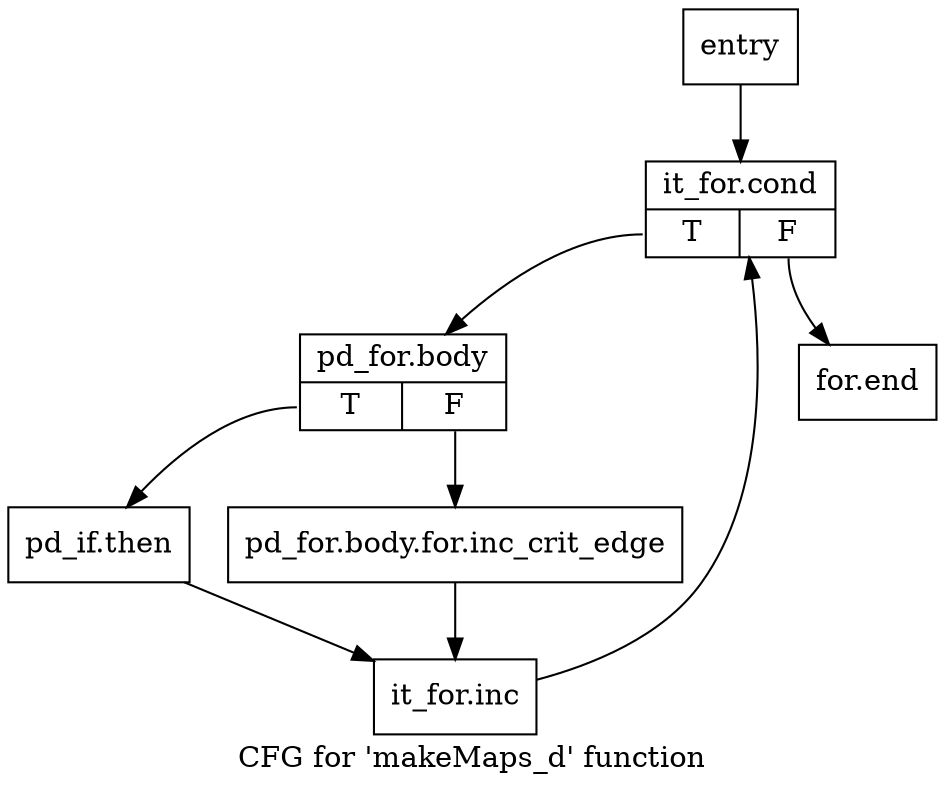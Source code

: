digraph "CFG for 'makeMaps_d' function" {
	label="CFG for 'makeMaps_d' function";

	Node0x1777410 [shape=record,label="{entry}"];
	Node0x1777410 -> Node0x1777460;
	Node0x1777460 [shape=record,label="{it_for.cond|{<s0>T|<s1>F}}"];
	Node0x1777460:s0 -> Node0x17774b0;
	Node0x1777460:s1 -> Node0x17775f0;
	Node0x17774b0 [shape=record,label="{pd_for.body|{<s0>T|<s1>F}}"];
	Node0x17774b0:s0 -> Node0x1777550;
	Node0x17774b0:s1 -> Node0x1777500;
	Node0x1777500 [shape=record,label="{pd_for.body.for.inc_crit_edge}"];
	Node0x1777500 -> Node0x17775a0;
	Node0x1777550 [shape=record,label="{pd_if.then}"];
	Node0x1777550 -> Node0x17775a0;
	Node0x17775a0 [shape=record,label="{it_for.inc}"];
	Node0x17775a0 -> Node0x1777460;
	Node0x17775f0 [shape=record,label="{for.end}"];
}
